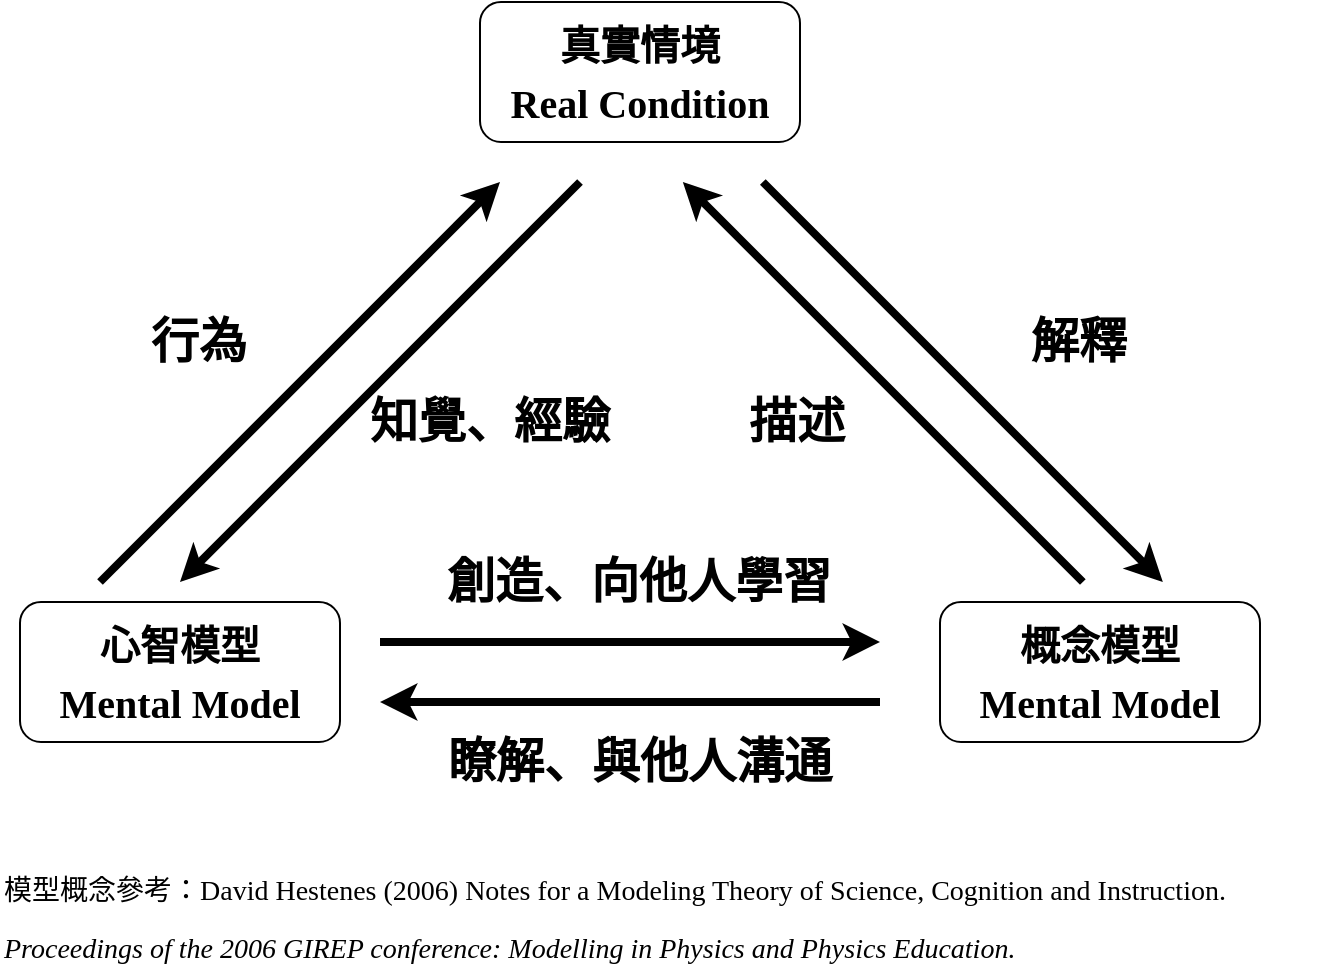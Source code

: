 <mxfile version="13.1.3">
    <diagram id="6hGFLwfOUW9BJ-s0fimq" name="Page-1">
        <mxGraphModel dx="590" dy="700" grid="1" gridSize="10" guides="1" tooltips="1" connect="1" arrows="1" fold="1" page="1" pageScale="1" pageWidth="700" pageHeight="550" math="0" shadow="0">
            <root>
                <mxCell id="0"/>
                <mxCell id="1" parent="0"/>
                <mxCell id="2" value="&lt;font style=&quot;font-size: 20px&quot;&gt;心智模型&lt;br&gt;Mental Model&lt;/font&gt;" style="rounded=1;whiteSpace=wrap;html=1;fontFamily=微軟正黑體;fontSize=24;fontStyle=1" parent="1" vertex="1">
                    <mxGeometry x="40" y="350" width="160" height="70" as="geometry"/>
                </mxCell>
                <mxCell id="4" value="&lt;font style=&quot;font-size: 20px&quot;&gt;概念模型&lt;br&gt;Mental Model&lt;/font&gt;" style="rounded=1;whiteSpace=wrap;html=1;fontFamily=微軟正黑體;fontSize=24;fontStyle=1" parent="1" vertex="1">
                    <mxGeometry x="500" y="350" width="160" height="70" as="geometry"/>
                </mxCell>
                <mxCell id="5" value="&lt;font style=&quot;font-size: 20px&quot;&gt;真實情境&lt;br&gt;Real Condition&lt;/font&gt;" style="rounded=1;whiteSpace=wrap;html=1;fontFamily=微軟正黑體;fontSize=24;fontStyle=1" parent="1" vertex="1">
                    <mxGeometry x="270" y="50" width="160" height="70" as="geometry"/>
                </mxCell>
                <mxCell id="17" value="" style="endArrow=classic;html=1;fontFamily=微軟正黑體;fontSize=24;strokeWidth=4;" parent="1" edge="1">
                    <mxGeometry width="50" height="50" relative="1" as="geometry">
                        <mxPoint x="80" y="340" as="sourcePoint"/>
                        <mxPoint x="280" y="140" as="targetPoint"/>
                    </mxGeometry>
                </mxCell>
                <mxCell id="18" value="" style="endArrow=classic;html=1;fontFamily=微軟正黑體;fontSize=24;strokeWidth=4;" parent="1" edge="1">
                    <mxGeometry width="50" height="50" relative="1" as="geometry">
                        <mxPoint x="320" y="140" as="sourcePoint"/>
                        <mxPoint x="120" y="340" as="targetPoint"/>
                    </mxGeometry>
                </mxCell>
                <mxCell id="19" value="" style="endArrow=classic;html=1;fontFamily=微軟正黑體;fontSize=24;strokeWidth=4;" parent="1" edge="1">
                    <mxGeometry width="50" height="50" relative="1" as="geometry">
                        <mxPoint x="571.42" y="340" as="sourcePoint"/>
                        <mxPoint x="371.42" y="140" as="targetPoint"/>
                    </mxGeometry>
                </mxCell>
                <mxCell id="20" value="" style="endArrow=classic;html=1;fontFamily=微軟正黑體;fontSize=24;strokeWidth=4;" parent="1" edge="1">
                    <mxGeometry width="50" height="50" relative="1" as="geometry">
                        <mxPoint x="411.42" y="140" as="sourcePoint"/>
                        <mxPoint x="611.42" y="340" as="targetPoint"/>
                    </mxGeometry>
                </mxCell>
                <mxCell id="21" value="" style="endArrow=classic;html=1;fontFamily=微軟正黑體;fontSize=24;strokeWidth=4;" parent="1" edge="1">
                    <mxGeometry width="50" height="50" relative="1" as="geometry">
                        <mxPoint x="220" y="370" as="sourcePoint"/>
                        <mxPoint x="470" y="370" as="targetPoint"/>
                    </mxGeometry>
                </mxCell>
                <mxCell id="23" value="" style="endArrow=classic;html=1;fontFamily=微軟正黑體;fontSize=24;strokeWidth=4;" parent="1" edge="1">
                    <mxGeometry width="50" height="50" relative="1" as="geometry">
                        <mxPoint x="470" y="400" as="sourcePoint"/>
                        <mxPoint x="220" y="400" as="targetPoint"/>
                    </mxGeometry>
                </mxCell>
                <mxCell id="24" value="&lt;font style=&quot;font-size: 14px&quot;&gt;模型概念參考：David Hestenes (2006) Notes for a Modeling Theory of Science, Cognition and Instruction. &lt;i&gt;Proceedings of the 2006 GIREP conference: Modelling in Physics and Physics Education.&lt;/i&gt;&lt;/font&gt;" style="text;whiteSpace=wrap;html=1;fontSize=24;fontFamily=微軟正黑體;" parent="1" vertex="1">
                    <mxGeometry x="30" y="470" width="660" as="geometry"/>
                </mxCell>
                <mxCell id="26" value="瞭解、與他人溝通" style="text;html=1;strokeColor=none;fillColor=none;align=center;verticalAlign=middle;whiteSpace=wrap;rounded=0;fontFamily=微軟正黑體;fontSize=24;fontStyle=1" parent="1" vertex="1">
                    <mxGeometry x="248" y="420" width="204" height="20" as="geometry"/>
                </mxCell>
                <mxCell id="27" value="知覺、經驗" style="text;html=1;strokeColor=none;fillColor=none;align=center;verticalAlign=middle;whiteSpace=wrap;rounded=0;fontFamily=微軟正黑體;fontSize=24;fontStyle=1" parent="1" vertex="1">
                    <mxGeometry x="210" y="250" width="130" height="20" as="geometry"/>
                </mxCell>
                <mxCell id="28" value="行為" style="text;html=1;strokeColor=none;fillColor=none;align=center;verticalAlign=middle;whiteSpace=wrap;rounded=0;fontFamily=微軟正黑體;fontSize=24;fontStyle=1" parent="1" vertex="1">
                    <mxGeometry x="90" y="210" width="78.58" height="20" as="geometry"/>
                </mxCell>
                <mxCell id="29" value="描述" style="text;html=1;strokeColor=none;fillColor=none;align=center;verticalAlign=middle;whiteSpace=wrap;rounded=0;fontFamily=微軟正黑體;fontSize=24;fontStyle=1" parent="1" vertex="1">
                    <mxGeometry x="389.29" y="250" width="78.58" height="20" as="geometry"/>
                </mxCell>
                <mxCell id="30" value="解釋" style="text;html=1;strokeColor=none;fillColor=none;align=center;verticalAlign=middle;whiteSpace=wrap;rounded=0;fontFamily=微軟正黑體;fontSize=24;fontStyle=1" parent="1" vertex="1">
                    <mxGeometry x="530" y="210" width="78.58" height="20" as="geometry"/>
                </mxCell>
                <mxCell id="32" value="創造、向他人學習" style="text;html=1;strokeColor=none;fillColor=none;align=center;verticalAlign=middle;whiteSpace=wrap;rounded=0;fontFamily=微軟正黑體;fontSize=24;fontStyle=1" parent="1" vertex="1">
                    <mxGeometry x="235.0" y="330" width="229.29" height="20" as="geometry"/>
                </mxCell>
            </root>
        </mxGraphModel>
    </diagram>
</mxfile>